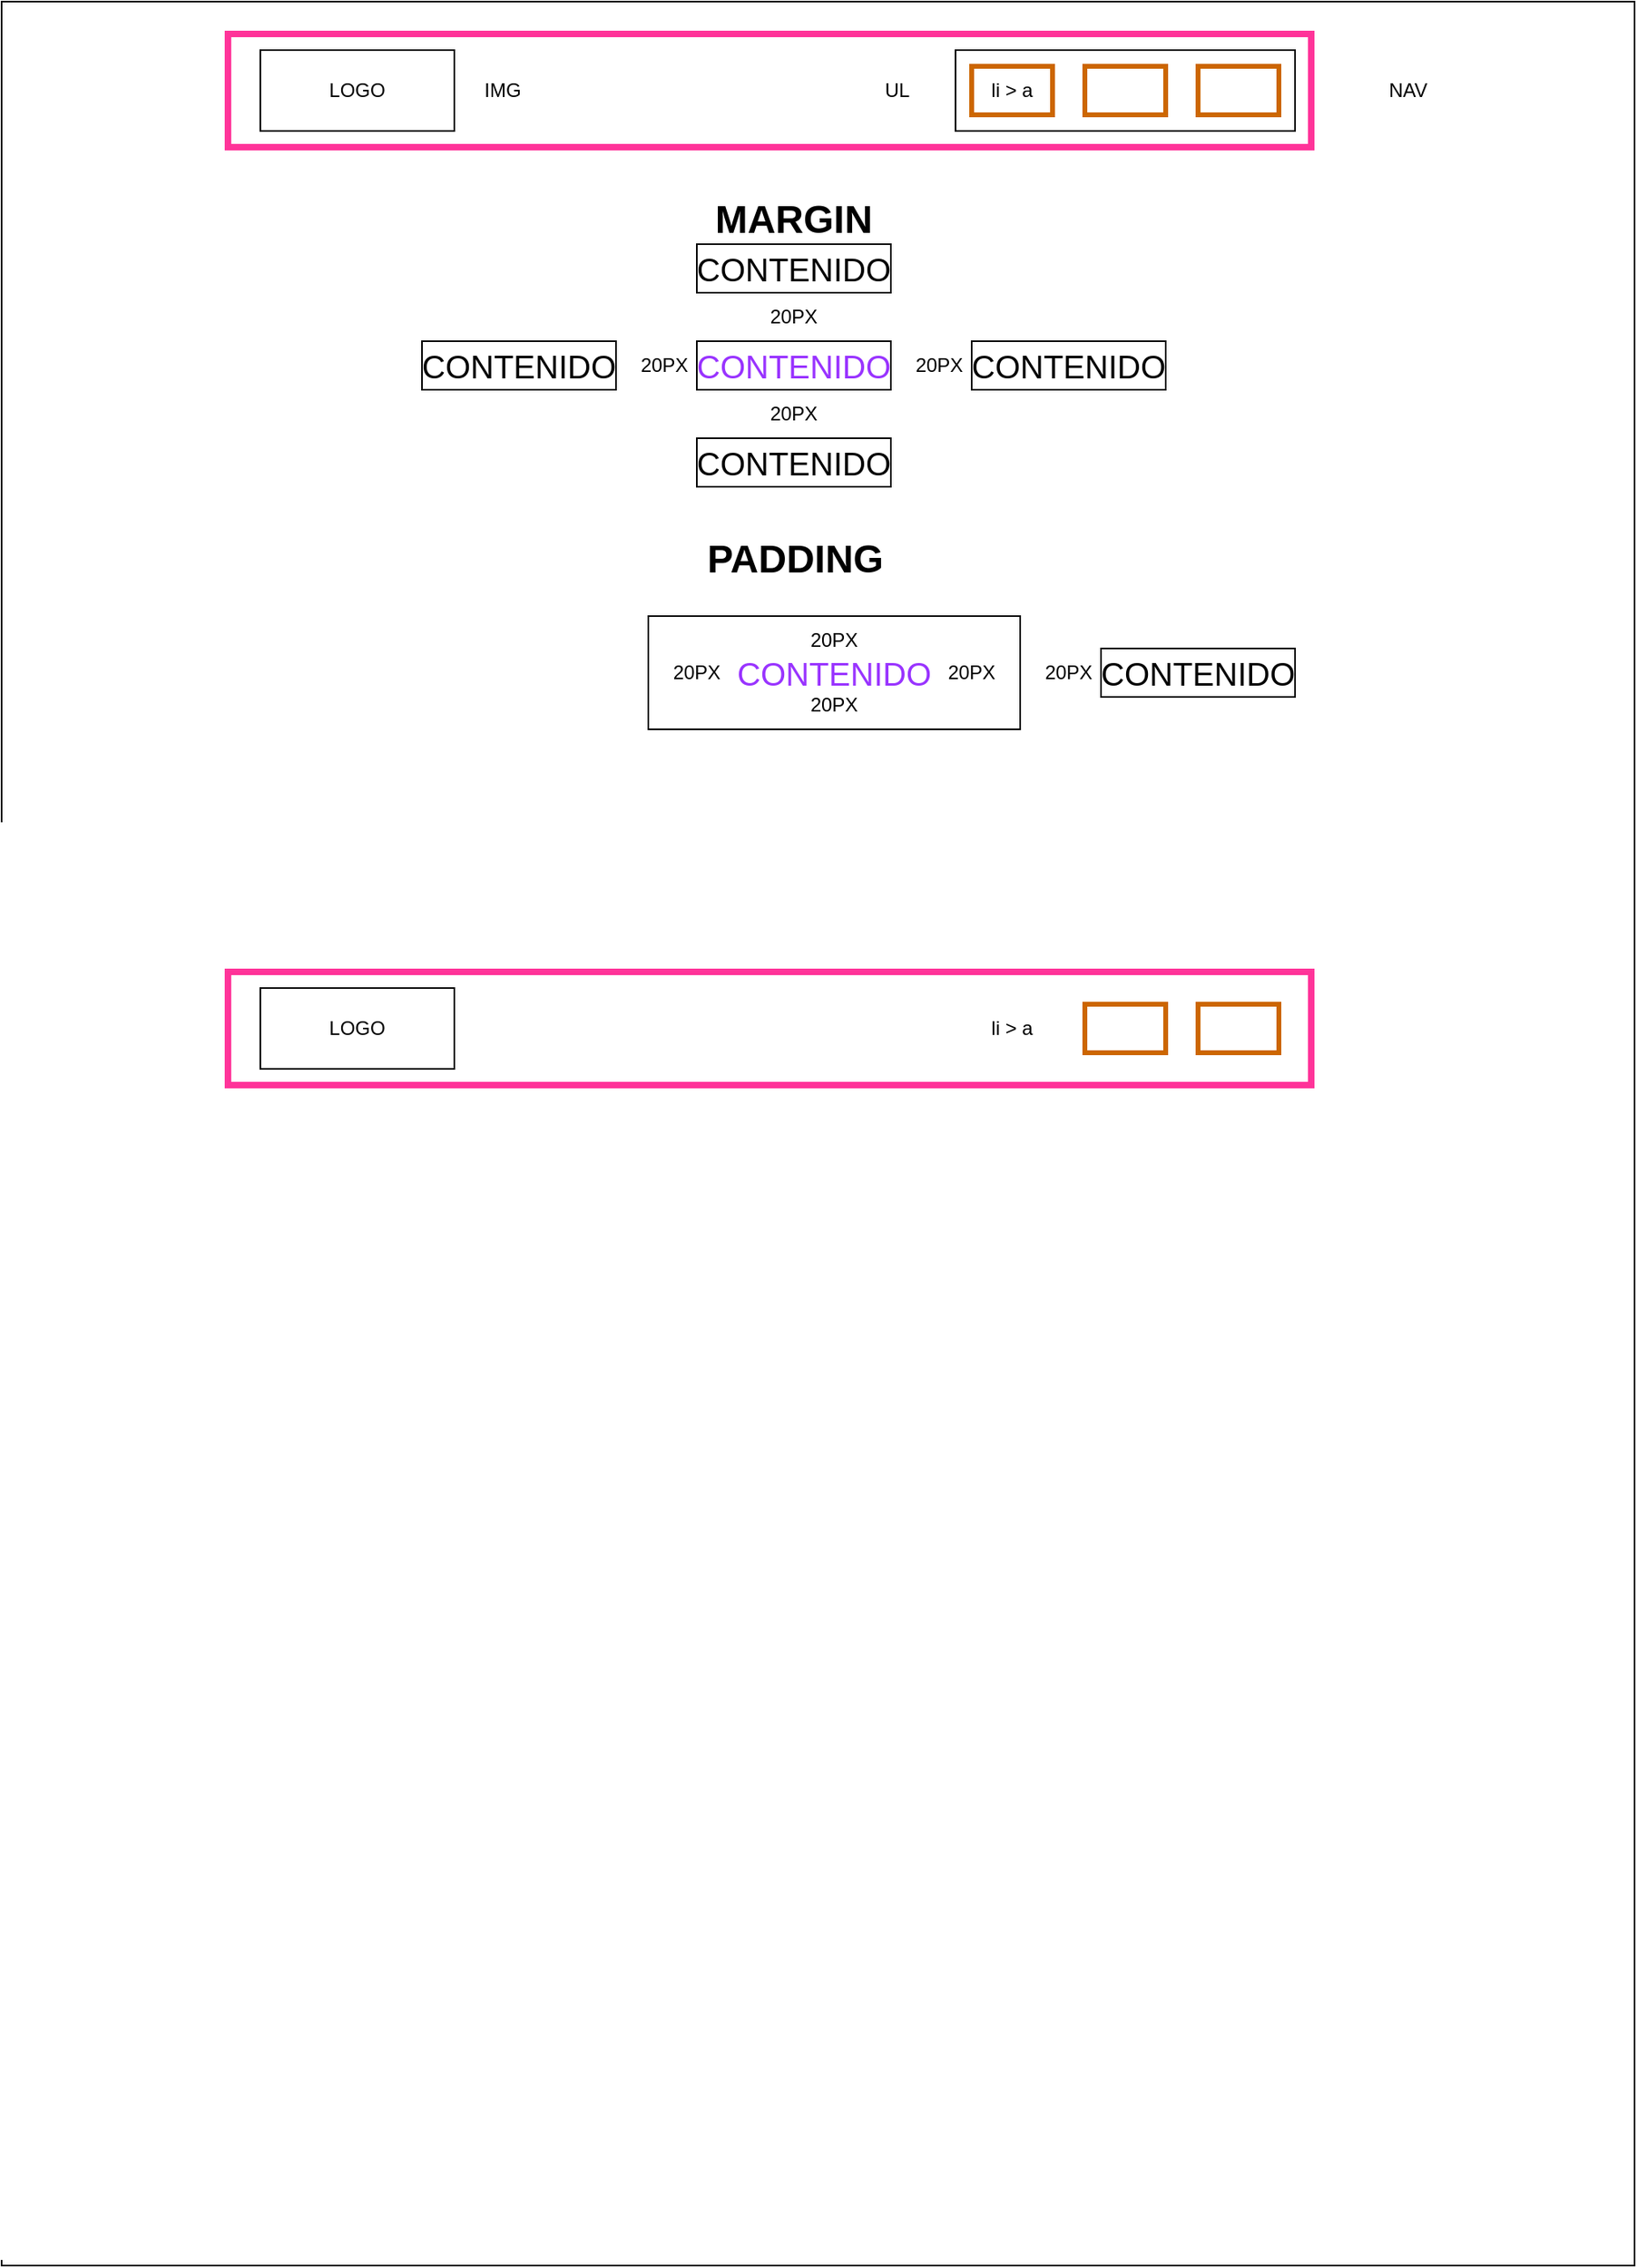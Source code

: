 <mxfile version="21.6.2" type="device">
  <diagram name="Página-1" id="yon3LEkP6Acv3omnGpDM">
    <mxGraphModel dx="2261" dy="756" grid="1" gridSize="10" guides="1" tooltips="1" connect="1" arrows="1" fold="1" page="1" pageScale="1" pageWidth="827" pageHeight="1169" math="0" shadow="0">
      <root>
        <mxCell id="0" />
        <mxCell id="1" parent="0" />
        <mxCell id="62FnjaV1PTemcjohBADK-13" value="" style="rounded=0;whiteSpace=wrap;html=1;movable=0;resizable=0;rotatable=0;deletable=0;editable=0;locked=1;connectable=0;" vertex="1" parent="1">
          <mxGeometry x="-110" width="1010" height="1400" as="geometry" />
        </mxCell>
        <mxCell id="62FnjaV1PTemcjohBADK-1" value="" style="rounded=0;whiteSpace=wrap;html=1;strokeWidth=4;strokeColor=#FF3399;" vertex="1" parent="1">
          <mxGeometry x="30" y="20" width="670" height="70" as="geometry" />
        </mxCell>
        <mxCell id="62FnjaV1PTemcjohBADK-2" value="LOGO" style="rounded=0;whiteSpace=wrap;html=1;" vertex="1" parent="1">
          <mxGeometry x="50" y="30" width="120" height="50" as="geometry" />
        </mxCell>
        <mxCell id="62FnjaV1PTemcjohBADK-3" value="" style="rounded=0;whiteSpace=wrap;html=1;" vertex="1" parent="1">
          <mxGeometry x="480" y="30" width="210" height="50" as="geometry" />
        </mxCell>
        <mxCell id="62FnjaV1PTemcjohBADK-4" value="" style="rounded=0;whiteSpace=wrap;html=1;strokeColor=#CC6600;strokeWidth=3;" vertex="1" parent="1">
          <mxGeometry x="490" y="40" width="50" height="30" as="geometry" />
        </mxCell>
        <mxCell id="62FnjaV1PTemcjohBADK-5" value="" style="rounded=0;whiteSpace=wrap;html=1;strokeColor=#CC6600;strokeWidth=3;" vertex="1" parent="1">
          <mxGeometry x="560" y="40" width="50" height="30" as="geometry" />
        </mxCell>
        <mxCell id="62FnjaV1PTemcjohBADK-6" value="" style="rounded=0;whiteSpace=wrap;html=1;strokeColor=#CC6600;strokeWidth=3;" vertex="1" parent="1">
          <mxGeometry x="630" y="40" width="50" height="30" as="geometry" />
        </mxCell>
        <mxCell id="62FnjaV1PTemcjohBADK-8" value="NAV" style="text;html=1;strokeColor=none;fillColor=none;align=center;verticalAlign=middle;whiteSpace=wrap;rounded=0;fontColor=#000000;" vertex="1" parent="1">
          <mxGeometry x="730" y="40" width="60" height="30" as="geometry" />
        </mxCell>
        <mxCell id="62FnjaV1PTemcjohBADK-10" value="UL" style="text;html=1;strokeColor=none;fillColor=none;align=center;verticalAlign=middle;whiteSpace=wrap;rounded=0;fontColor=#000000;" vertex="1" parent="1">
          <mxGeometry x="414" y="40" width="60" height="30" as="geometry" />
        </mxCell>
        <mxCell id="62FnjaV1PTemcjohBADK-11" value="IMG" style="text;html=1;strokeColor=none;fillColor=none;align=center;verticalAlign=middle;whiteSpace=wrap;rounded=0;fontColor=#000000;" vertex="1" parent="1">
          <mxGeometry x="170" y="40" width="60" height="30" as="geometry" />
        </mxCell>
        <mxCell id="62FnjaV1PTemcjohBADK-12" value="li &amp;gt; a" style="text;html=1;strokeColor=none;fillColor=none;align=center;verticalAlign=middle;whiteSpace=wrap;rounded=0;fontColor=#000000;" vertex="1" parent="1">
          <mxGeometry x="485" y="40" width="60" height="30" as="geometry" />
        </mxCell>
        <mxCell id="62FnjaV1PTemcjohBADK-15" value="&lt;font color=&quot;#9933ff&quot;&gt;CONTENIDO&lt;/font&gt;" style="rounded=0;whiteSpace=wrap;html=1;fontSize=20;" vertex="1" parent="1">
          <mxGeometry x="320" y="210" width="120" height="30" as="geometry" />
        </mxCell>
        <mxCell id="62FnjaV1PTemcjohBADK-16" value="&lt;b&gt;&lt;font style=&quot;font-size: 24px;&quot;&gt;MARGIN&lt;/font&gt;&lt;/b&gt;" style="text;html=1;strokeColor=none;fillColor=none;align=center;verticalAlign=middle;whiteSpace=wrap;rounded=0;" vertex="1" parent="1">
          <mxGeometry x="320" y="120" width="120" height="30" as="geometry" />
        </mxCell>
        <mxCell id="62FnjaV1PTemcjohBADK-17" value="CONTENIDO" style="rounded=0;whiteSpace=wrap;html=1;fontSize=20;" vertex="1" parent="1">
          <mxGeometry x="490" y="210" width="120" height="30" as="geometry" />
        </mxCell>
        <mxCell id="62FnjaV1PTemcjohBADK-18" value="CONTENIDO" style="rounded=0;whiteSpace=wrap;html=1;fontSize=20;" vertex="1" parent="1">
          <mxGeometry x="320" y="270" width="120" height="30" as="geometry" />
        </mxCell>
        <mxCell id="62FnjaV1PTemcjohBADK-19" value="CONTENIDO" style="rounded=0;whiteSpace=wrap;html=1;fontSize=20;" vertex="1" parent="1">
          <mxGeometry x="150" y="210" width="120" height="30" as="geometry" />
        </mxCell>
        <mxCell id="62FnjaV1PTemcjohBADK-20" value="CONTENIDO" style="rounded=0;whiteSpace=wrap;html=1;fontSize=20;" vertex="1" parent="1">
          <mxGeometry x="320" y="150" width="120" height="30" as="geometry" />
        </mxCell>
        <mxCell id="62FnjaV1PTemcjohBADK-21" value="20PX" style="text;html=1;strokeColor=none;fillColor=none;align=center;verticalAlign=middle;whiteSpace=wrap;rounded=0;" vertex="1" parent="1">
          <mxGeometry x="440" y="210" width="60" height="30" as="geometry" />
        </mxCell>
        <mxCell id="62FnjaV1PTemcjohBADK-24" value="20PX" style="text;html=1;strokeColor=none;fillColor=none;align=center;verticalAlign=middle;whiteSpace=wrap;rounded=0;" vertex="1" parent="1">
          <mxGeometry x="350" y="180" width="60" height="30" as="geometry" />
        </mxCell>
        <mxCell id="62FnjaV1PTemcjohBADK-25" value="20PX" style="text;html=1;strokeColor=none;fillColor=none;align=center;verticalAlign=middle;whiteSpace=wrap;rounded=0;" vertex="1" parent="1">
          <mxGeometry x="350" y="240" width="60" height="30" as="geometry" />
        </mxCell>
        <mxCell id="62FnjaV1PTemcjohBADK-26" value="20PX" style="text;html=1;strokeColor=none;fillColor=none;align=center;verticalAlign=middle;whiteSpace=wrap;rounded=0;" vertex="1" parent="1">
          <mxGeometry x="270" y="210" width="60" height="30" as="geometry" />
        </mxCell>
        <mxCell id="62FnjaV1PTemcjohBADK-27" value="&lt;font color=&quot;#9933ff&quot;&gt;CONTENIDO&lt;/font&gt;" style="rounded=0;whiteSpace=wrap;html=1;fontSize=20;" vertex="1" parent="1">
          <mxGeometry x="290" y="380" width="230" height="70" as="geometry" />
        </mxCell>
        <mxCell id="62FnjaV1PTemcjohBADK-28" value="&lt;b&gt;&lt;font style=&quot;font-size: 24px;&quot;&gt;PADDING&lt;/font&gt;&lt;/b&gt;" style="text;html=1;strokeColor=none;fillColor=none;align=center;verticalAlign=middle;whiteSpace=wrap;rounded=0;" vertex="1" parent="1">
          <mxGeometry x="321" y="330" width="120" height="30" as="geometry" />
        </mxCell>
        <mxCell id="62FnjaV1PTemcjohBADK-29" value="20PX" style="text;html=1;strokeColor=none;fillColor=none;align=center;verticalAlign=middle;whiteSpace=wrap;rounded=0;" vertex="1" parent="1">
          <mxGeometry x="460" y="400" width="60" height="30" as="geometry" />
        </mxCell>
        <mxCell id="62FnjaV1PTemcjohBADK-30" value="20PX" style="text;html=1;strokeColor=none;fillColor=none;align=center;verticalAlign=middle;whiteSpace=wrap;rounded=0;" vertex="1" parent="1">
          <mxGeometry x="375" y="420" width="60" height="30" as="geometry" />
        </mxCell>
        <mxCell id="62FnjaV1PTemcjohBADK-31" value="20PX" style="text;html=1;strokeColor=none;fillColor=none;align=center;verticalAlign=middle;whiteSpace=wrap;rounded=0;" vertex="1" parent="1">
          <mxGeometry x="290" y="400" width="60" height="30" as="geometry" />
        </mxCell>
        <mxCell id="62FnjaV1PTemcjohBADK-32" value="20PX" style="text;html=1;strokeColor=none;fillColor=none;align=center;verticalAlign=middle;whiteSpace=wrap;rounded=0;" vertex="1" parent="1">
          <mxGeometry x="375" y="380" width="60" height="30" as="geometry" />
        </mxCell>
        <mxCell id="62FnjaV1PTemcjohBADK-33" value="CONTENIDO" style="rounded=0;whiteSpace=wrap;html=1;fontSize=20;" vertex="1" parent="1">
          <mxGeometry x="570" y="400" width="120" height="30" as="geometry" />
        </mxCell>
        <mxCell id="62FnjaV1PTemcjohBADK-34" value="20PX" style="text;html=1;strokeColor=none;fillColor=none;align=center;verticalAlign=middle;whiteSpace=wrap;rounded=0;" vertex="1" parent="1">
          <mxGeometry x="520" y="400" width="60" height="30" as="geometry" />
        </mxCell>
        <mxCell id="62FnjaV1PTemcjohBADK-35" value="" style="rounded=0;whiteSpace=wrap;html=1;strokeWidth=4;strokeColor=#FF3399;" vertex="1" parent="1">
          <mxGeometry x="30" y="600" width="670" height="70" as="geometry" />
        </mxCell>
        <mxCell id="62FnjaV1PTemcjohBADK-36" value="LOGO" style="rounded=0;whiteSpace=wrap;html=1;" vertex="1" parent="1">
          <mxGeometry x="50" y="610" width="120" height="50" as="geometry" />
        </mxCell>
        <mxCell id="62FnjaV1PTemcjohBADK-37" value="" style="rounded=0;whiteSpace=wrap;html=1;strokeColor=#CC6600;strokeWidth=3;" vertex="1" parent="1">
          <mxGeometry x="560" y="620" width="50" height="30" as="geometry" />
        </mxCell>
        <mxCell id="62FnjaV1PTemcjohBADK-38" value="" style="rounded=0;whiteSpace=wrap;html=1;strokeColor=#CC6600;strokeWidth=3;" vertex="1" parent="1">
          <mxGeometry x="630" y="620" width="50" height="30" as="geometry" />
        </mxCell>
        <mxCell id="62FnjaV1PTemcjohBADK-39" value="li &amp;gt; a" style="text;html=1;strokeColor=none;fillColor=none;align=center;verticalAlign=middle;whiteSpace=wrap;rounded=0;fontColor=#000000;" vertex="1" parent="1">
          <mxGeometry x="485" y="620" width="60" height="30" as="geometry" />
        </mxCell>
      </root>
    </mxGraphModel>
  </diagram>
</mxfile>
